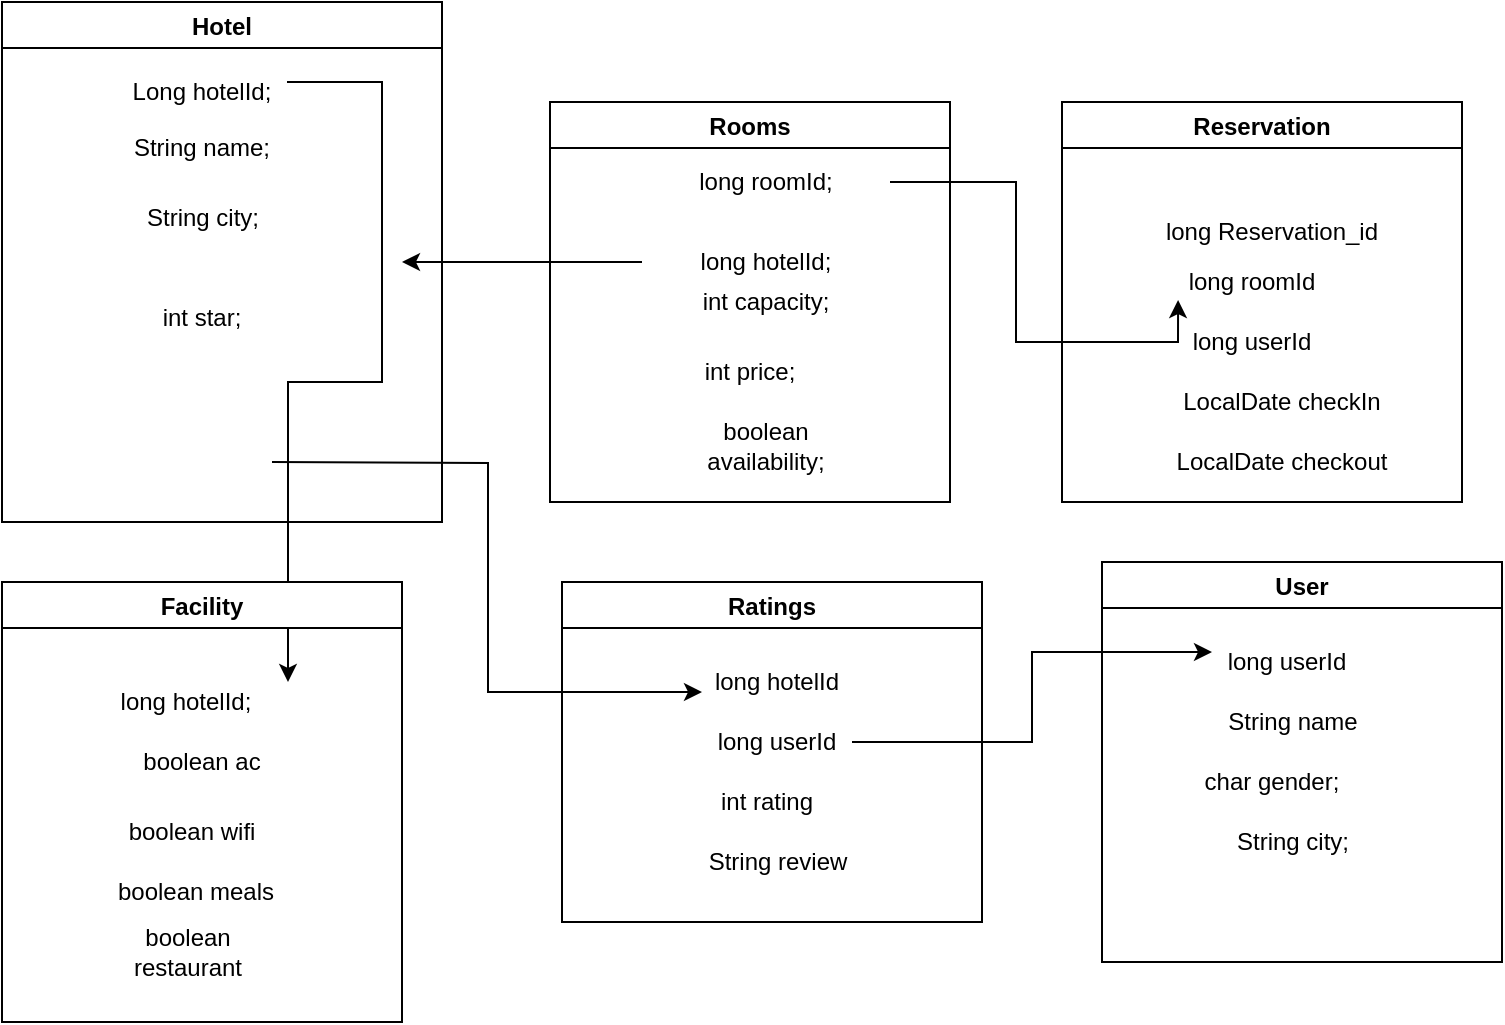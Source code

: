 <mxfile>
    <diagram id="oQd2fpqO1VpYDoq1eUqB" name="Page-1">
        <mxGraphModel dx="736" dy="331" grid="1" gridSize="10" guides="1" tooltips="1" connect="1" arrows="1" fold="1" page="1" pageScale="1" pageWidth="827" pageHeight="1169" math="0" shadow="0">
            <root>
                <mxCell id="0"/>
                <mxCell id="1" parent="0"/>
                <mxCell id="2Vp2U2qTKe_w5Zzt-_7P-1" value="Hotel" style="swimlane;" parent="1" vertex="1">
                    <mxGeometry x="40" y="40" width="220" height="260" as="geometry"/>
                </mxCell>
                <mxCell id="2Vp2U2qTKe_w5Zzt-_7P-4" value="Long hotelId;" style="text;html=1;strokeColor=none;fillColor=none;align=center;verticalAlign=middle;whiteSpace=wrap;rounded=0;" parent="2Vp2U2qTKe_w5Zzt-_7P-1" vertex="1">
                    <mxGeometry x="30" y="30" width="140" height="30" as="geometry"/>
                </mxCell>
                <mxCell id="2Vp2U2qTKe_w5Zzt-_7P-25" value="&lt;br&gt;String name;" style="text;html=1;strokeColor=none;fillColor=none;align=center;verticalAlign=middle;whiteSpace=wrap;rounded=0;" parent="2Vp2U2qTKe_w5Zzt-_7P-1" vertex="1">
                    <mxGeometry x="50" y="60" width="100" height="10" as="geometry"/>
                </mxCell>
                <mxCell id="2Vp2U2qTKe_w5Zzt-_7P-26" value="&lt;br&gt;String city;" style="text;html=1;strokeColor=none;fillColor=none;align=center;verticalAlign=middle;whiteSpace=wrap;rounded=0;" parent="2Vp2U2qTKe_w5Zzt-_7P-1" vertex="1">
                    <mxGeometry x="57.5" y="90" width="85" height="20" as="geometry"/>
                </mxCell>
                <mxCell id="2Vp2U2qTKe_w5Zzt-_7P-28" value="&lt;br&gt;int star;" style="text;html=1;strokeColor=none;fillColor=none;align=center;verticalAlign=middle;whiteSpace=wrap;rounded=0;" parent="2Vp2U2qTKe_w5Zzt-_7P-1" vertex="1">
                    <mxGeometry x="65" y="140" width="70" height="20" as="geometry"/>
                </mxCell>
                <mxCell id="2Vp2U2qTKe_w5Zzt-_7P-31" style="edgeStyle=orthogonalEdgeStyle;rounded=0;orthogonalLoop=1;jettySize=auto;html=1;" parent="2Vp2U2qTKe_w5Zzt-_7P-1" edge="1" target="2Vp2U2qTKe_w5Zzt-_7P-20">
                    <mxGeometry relative="1" as="geometry">
                        <mxPoint x="190" y="250" as="targetPoint"/>
                        <mxPoint x="142.5" y="40" as="sourcePoint"/>
                        <Array as="points">
                            <mxPoint x="190" y="40"/>
                            <mxPoint x="190" y="190"/>
                            <mxPoint x="143" y="190"/>
                        </Array>
                    </mxGeometry>
                </mxCell>
                <mxCell id="2Vp2U2qTKe_w5Zzt-_7P-5" value="Rooms" style="swimlane;" parent="1" vertex="1">
                    <mxGeometry x="314" y="90" width="200" height="200" as="geometry"/>
                </mxCell>
                <mxCell id="2Vp2U2qTKe_w5Zzt-_7P-6" value="long roomId;" style="text;html=1;strokeColor=none;fillColor=none;align=center;verticalAlign=middle;whiteSpace=wrap;rounded=0;" parent="2Vp2U2qTKe_w5Zzt-_7P-5" vertex="1">
                    <mxGeometry x="46" y="30" width="124" height="20" as="geometry"/>
                </mxCell>
                <mxCell id="2Vp2U2qTKe_w5Zzt-_7P-14" value="int capacity;" style="text;html=1;strokeColor=none;fillColor=none;align=center;verticalAlign=middle;whiteSpace=wrap;rounded=0;" parent="2Vp2U2qTKe_w5Zzt-_7P-5" vertex="1">
                    <mxGeometry x="56" y="90" width="104" height="20" as="geometry"/>
                </mxCell>
                <mxCell id="2Vp2U2qTKe_w5Zzt-_7P-15" value="int price;" style="text;html=1;strokeColor=none;fillColor=none;align=center;verticalAlign=middle;whiteSpace=wrap;rounded=0;" parent="2Vp2U2qTKe_w5Zzt-_7P-5" vertex="1">
                    <mxGeometry x="53" y="120" width="94" height="30" as="geometry"/>
                </mxCell>
                <mxCell id="2Vp2U2qTKe_w5Zzt-_7P-16" value="&lt;br&gt;boolean availability;" style="text;html=1;strokeColor=none;fillColor=none;align=center;verticalAlign=middle;whiteSpace=wrap;rounded=0;" parent="2Vp2U2qTKe_w5Zzt-_7P-5" vertex="1">
                    <mxGeometry x="63" y="150" width="90" height="30" as="geometry"/>
                </mxCell>
                <mxCell id="2" value="long hotelId;" style="text;html=1;strokeColor=none;fillColor=none;align=center;verticalAlign=middle;whiteSpace=wrap;rounded=0;" vertex="1" parent="2Vp2U2qTKe_w5Zzt-_7P-5">
                    <mxGeometry x="46" y="70" width="124" height="20" as="geometry"/>
                </mxCell>
                <mxCell id="2Vp2U2qTKe_w5Zzt-_7P-7" value="Reservation" style="swimlane;" parent="1" vertex="1">
                    <mxGeometry x="570" y="90" width="200" height="200" as="geometry"/>
                </mxCell>
                <mxCell id="2Vp2U2qTKe_w5Zzt-_7P-8" value="long Reservation_id" style="text;html=1;strokeColor=none;fillColor=none;align=center;verticalAlign=middle;whiteSpace=wrap;rounded=0;" parent="2Vp2U2qTKe_w5Zzt-_7P-7" vertex="1">
                    <mxGeometry x="50" y="50" width="110" height="30" as="geometry"/>
                </mxCell>
                <mxCell id="2Vp2U2qTKe_w5Zzt-_7P-9" value="long roomId" style="text;html=1;strokeColor=none;fillColor=none;align=center;verticalAlign=middle;whiteSpace=wrap;rounded=0;" parent="2Vp2U2qTKe_w5Zzt-_7P-7" vertex="1">
                    <mxGeometry x="40" y="80" width="110" height="20" as="geometry"/>
                </mxCell>
                <mxCell id="2Vp2U2qTKe_w5Zzt-_7P-10" value="long userId" style="text;html=1;strokeColor=none;fillColor=none;align=center;verticalAlign=middle;whiteSpace=wrap;rounded=0;" parent="2Vp2U2qTKe_w5Zzt-_7P-7" vertex="1">
                    <mxGeometry x="50" y="110" width="90" height="20" as="geometry"/>
                </mxCell>
                <mxCell id="2Vp2U2qTKe_w5Zzt-_7P-11" value="LocalDate checkIn" style="text;html=1;strokeColor=none;fillColor=none;align=center;verticalAlign=middle;whiteSpace=wrap;rounded=0;" parent="2Vp2U2qTKe_w5Zzt-_7P-7" vertex="1">
                    <mxGeometry x="50" y="140" width="120" height="20" as="geometry"/>
                </mxCell>
                <mxCell id="2Vp2U2qTKe_w5Zzt-_7P-12" value="LocalDate checkout" style="text;html=1;strokeColor=none;fillColor=none;align=center;verticalAlign=middle;whiteSpace=wrap;rounded=0;" parent="2Vp2U2qTKe_w5Zzt-_7P-7" vertex="1">
                    <mxGeometry x="50" y="170" width="120" height="20" as="geometry"/>
                </mxCell>
                <mxCell id="2Vp2U2qTKe_w5Zzt-_7P-18" style="edgeStyle=orthogonalEdgeStyle;rounded=0;orthogonalLoop=1;jettySize=auto;html=1;entryX=0.164;entryY=0.95;entryDx=0;entryDy=0;entryPerimeter=0;" parent="1" source="2Vp2U2qTKe_w5Zzt-_7P-6" target="2Vp2U2qTKe_w5Zzt-_7P-9" edge="1">
                    <mxGeometry relative="1" as="geometry"/>
                </mxCell>
                <mxCell id="2Vp2U2qTKe_w5Zzt-_7P-19" value="Facility" style="swimlane;" parent="1" vertex="1">
                    <mxGeometry x="40" y="330" width="200" height="220" as="geometry"/>
                </mxCell>
                <mxCell id="2Vp2U2qTKe_w5Zzt-_7P-20" value="long hotelId;" style="text;html=1;strokeColor=none;fillColor=none;align=center;verticalAlign=middle;whiteSpace=wrap;rounded=0;" parent="2Vp2U2qTKe_w5Zzt-_7P-19" vertex="1">
                    <mxGeometry x="30" y="50" width="124" height="20" as="geometry"/>
                </mxCell>
                <mxCell id="2Vp2U2qTKe_w5Zzt-_7P-21" value="boolean ac" style="text;html=1;strokeColor=none;fillColor=none;align=center;verticalAlign=middle;whiteSpace=wrap;rounded=0;" parent="2Vp2U2qTKe_w5Zzt-_7P-19" vertex="1">
                    <mxGeometry x="48" y="80" width="104" height="20" as="geometry"/>
                </mxCell>
                <mxCell id="2Vp2U2qTKe_w5Zzt-_7P-22" value="boolean wifi" style="text;html=1;strokeColor=none;fillColor=none;align=center;verticalAlign=middle;whiteSpace=wrap;rounded=0;" parent="2Vp2U2qTKe_w5Zzt-_7P-19" vertex="1">
                    <mxGeometry x="48" y="110" width="94" height="30" as="geometry"/>
                </mxCell>
                <mxCell id="2Vp2U2qTKe_w5Zzt-_7P-23" value="boolean meals" style="text;html=1;strokeColor=none;fillColor=none;align=center;verticalAlign=middle;whiteSpace=wrap;rounded=0;" parent="2Vp2U2qTKe_w5Zzt-_7P-19" vertex="1">
                    <mxGeometry x="52" y="140" width="90" height="30" as="geometry"/>
                </mxCell>
                <mxCell id="2Vp2U2qTKe_w5Zzt-_7P-24" value="boolean restaurant" style="text;html=1;strokeColor=none;fillColor=none;align=center;verticalAlign=middle;whiteSpace=wrap;rounded=0;" parent="2Vp2U2qTKe_w5Zzt-_7P-19" vertex="1">
                    <mxGeometry x="48" y="170" width="90" height="30" as="geometry"/>
                </mxCell>
                <mxCell id="2Vp2U2qTKe_w5Zzt-_7P-33" value="Ratings" style="swimlane;" parent="1" vertex="1">
                    <mxGeometry x="320" y="330" width="210" height="170" as="geometry"/>
                </mxCell>
                <mxCell id="2Vp2U2qTKe_w5Zzt-_7P-37" value="String review" style="text;html=1;strokeColor=none;fillColor=none;align=center;verticalAlign=middle;whiteSpace=wrap;rounded=0;" parent="2Vp2U2qTKe_w5Zzt-_7P-33" vertex="1">
                    <mxGeometry x="62.5" y="130" width="90" height="20" as="geometry"/>
                </mxCell>
                <mxCell id="2Vp2U2qTKe_w5Zzt-_7P-36" value="int rating" style="text;html=1;strokeColor=none;fillColor=none;align=center;verticalAlign=middle;whiteSpace=wrap;rounded=0;" parent="2Vp2U2qTKe_w5Zzt-_7P-33" vertex="1">
                    <mxGeometry x="70" y="100" width="65" height="20" as="geometry"/>
                </mxCell>
                <mxCell id="2Vp2U2qTKe_w5Zzt-_7P-35" value="long userId" style="text;html=1;strokeColor=none;fillColor=none;align=center;verticalAlign=middle;whiteSpace=wrap;rounded=0;" parent="2Vp2U2qTKe_w5Zzt-_7P-33" vertex="1">
                    <mxGeometry x="70" y="70" width="75" height="20" as="geometry"/>
                </mxCell>
                <mxCell id="2Vp2U2qTKe_w5Zzt-_7P-34" value="long hotelId" style="text;html=1;strokeColor=none;fillColor=none;align=center;verticalAlign=middle;whiteSpace=wrap;rounded=0;" parent="2Vp2U2qTKe_w5Zzt-_7P-33" vertex="1">
                    <mxGeometry x="70" y="40" width="75" height="20" as="geometry"/>
                </mxCell>
                <mxCell id="2Vp2U2qTKe_w5Zzt-_7P-40" style="edgeStyle=orthogonalEdgeStyle;rounded=0;orthogonalLoop=1;jettySize=auto;html=1;entryX=0;entryY=0.75;entryDx=0;entryDy=0;" parent="1" target="2Vp2U2qTKe_w5Zzt-_7P-34" edge="1">
                    <mxGeometry relative="1" as="geometry">
                        <mxPoint x="175" y="270" as="sourcePoint"/>
                    </mxGeometry>
                </mxCell>
                <mxCell id="2Vp2U2qTKe_w5Zzt-_7P-41" value="User" style="swimlane;" parent="1" vertex="1">
                    <mxGeometry x="590" y="320" width="200" height="200" as="geometry"/>
                </mxCell>
                <mxCell id="2Vp2U2qTKe_w5Zzt-_7P-47" value="String city;" style="text;html=1;strokeColor=none;fillColor=none;align=center;verticalAlign=middle;whiteSpace=wrap;rounded=0;" parent="2Vp2U2qTKe_w5Zzt-_7P-41" vertex="1">
                    <mxGeometry x="57.5" y="130" width="75" height="20" as="geometry"/>
                </mxCell>
                <mxCell id="2Vp2U2qTKe_w5Zzt-_7P-48" value="long userId" style="text;html=1;strokeColor=none;fillColor=none;align=center;verticalAlign=middle;whiteSpace=wrap;rounded=0;" parent="2Vp2U2qTKe_w5Zzt-_7P-41" vertex="1">
                    <mxGeometry x="55" y="40" width="75" height="20" as="geometry"/>
                </mxCell>
                <mxCell id="2Vp2U2qTKe_w5Zzt-_7P-49" value="String name" style="text;html=1;strokeColor=none;fillColor=none;align=center;verticalAlign=middle;whiteSpace=wrap;rounded=0;" parent="2Vp2U2qTKe_w5Zzt-_7P-41" vertex="1">
                    <mxGeometry x="47.5" y="70" width="95" height="20" as="geometry"/>
                </mxCell>
                <mxCell id="2Vp2U2qTKe_w5Zzt-_7P-50" value="char gender;" style="text;html=1;strokeColor=none;fillColor=none;align=center;verticalAlign=middle;whiteSpace=wrap;rounded=0;" parent="2Vp2U2qTKe_w5Zzt-_7P-41" vertex="1">
                    <mxGeometry x="40" y="100" width="90" height="20" as="geometry"/>
                </mxCell>
                <mxCell id="2Vp2U2qTKe_w5Zzt-_7P-51" style="edgeStyle=orthogonalEdgeStyle;rounded=0;orthogonalLoop=1;jettySize=auto;html=1;entryX=0;entryY=0.25;entryDx=0;entryDy=0;" parent="1" source="2Vp2U2qTKe_w5Zzt-_7P-35" target="2Vp2U2qTKe_w5Zzt-_7P-48" edge="1">
                    <mxGeometry relative="1" as="geometry"/>
                </mxCell>
                <mxCell id="4" style="edgeStyle=orthogonalEdgeStyle;rounded=0;orthogonalLoop=1;jettySize=auto;html=1;" edge="1" parent="1" source="2">
                    <mxGeometry relative="1" as="geometry">
                        <mxPoint x="240" y="170" as="targetPoint"/>
                    </mxGeometry>
                </mxCell>
            </root>
        </mxGraphModel>
    </diagram>
</mxfile>